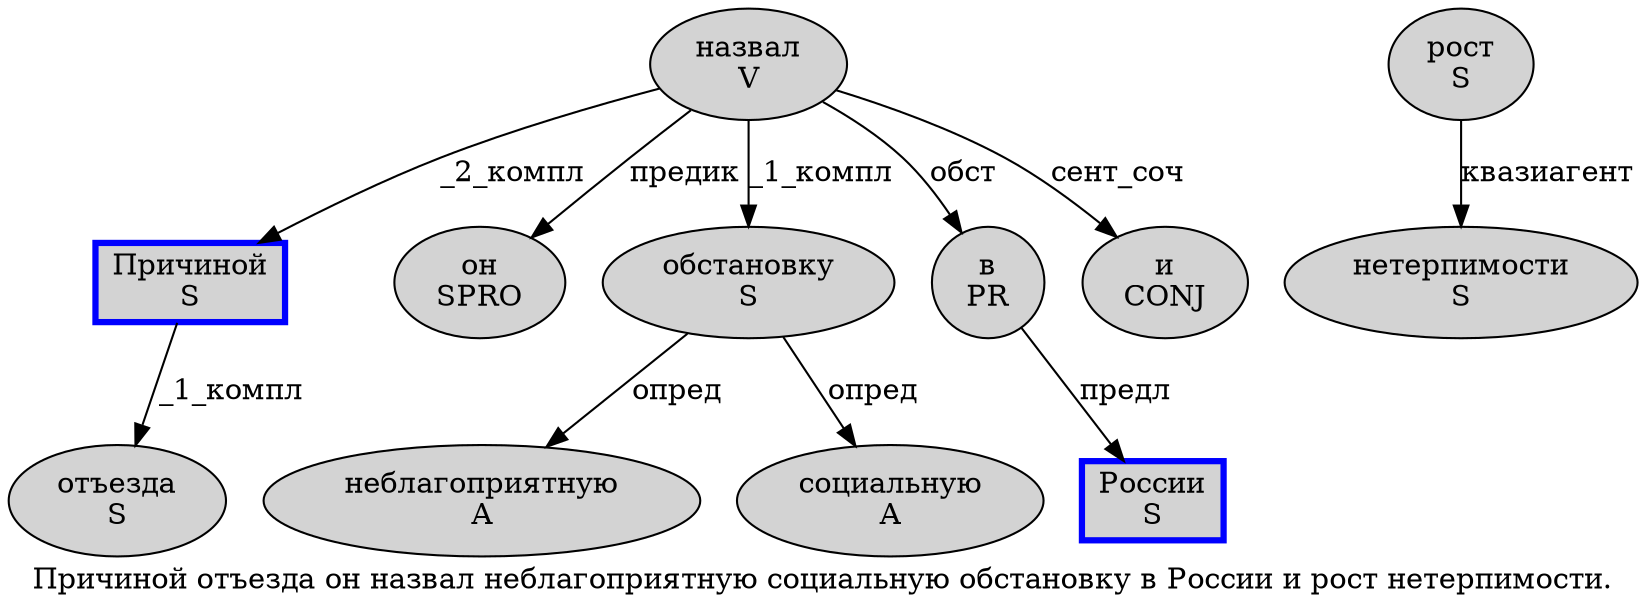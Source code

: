 digraph SENTENCE_738 {
	graph [label="Причиной отъезда он назвал неблагоприятную социальную обстановку в России и рост нетерпимости."]
	node [style=filled]
		0 [label="Причиной
S" color=blue fillcolor=lightgray penwidth=3 shape=box]
		1 [label="отъезда
S" color="" fillcolor=lightgray penwidth=1 shape=ellipse]
		2 [label="он
SPRO" color="" fillcolor=lightgray penwidth=1 shape=ellipse]
		3 [label="назвал
V" color="" fillcolor=lightgray penwidth=1 shape=ellipse]
		4 [label="неблагоприятную
A" color="" fillcolor=lightgray penwidth=1 shape=ellipse]
		5 [label="социальную
A" color="" fillcolor=lightgray penwidth=1 shape=ellipse]
		6 [label="обстановку
S" color="" fillcolor=lightgray penwidth=1 shape=ellipse]
		7 [label="в
PR" color="" fillcolor=lightgray penwidth=1 shape=ellipse]
		8 [label="России
S" color=blue fillcolor=lightgray penwidth=3 shape=box]
		9 [label="и
CONJ" color="" fillcolor=lightgray penwidth=1 shape=ellipse]
		10 [label="рост
S" color="" fillcolor=lightgray penwidth=1 shape=ellipse]
		11 [label="нетерпимости
S" color="" fillcolor=lightgray penwidth=1 shape=ellipse]
			0 -> 1 [label="_1_компл"]
			10 -> 11 [label="квазиагент"]
			3 -> 0 [label="_2_компл"]
			3 -> 2 [label="предик"]
			3 -> 6 [label="_1_компл"]
			3 -> 7 [label="обст"]
			3 -> 9 [label="сент_соч"]
			6 -> 4 [label="опред"]
			6 -> 5 [label="опред"]
			7 -> 8 [label="предл"]
}